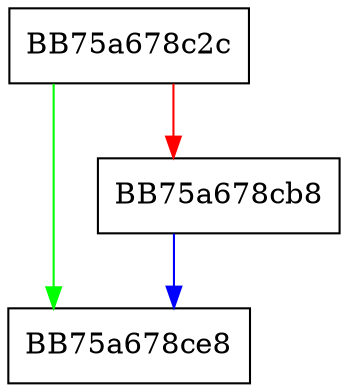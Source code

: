 digraph ConvertToNativeConfg {
  node [shape="box"];
  graph [splines=ortho];
  BB75a678c2c -> BB75a678ce8 [color="green"];
  BB75a678c2c -> BB75a678cb8 [color="red"];
  BB75a678cb8 -> BB75a678ce8 [color="blue"];
}